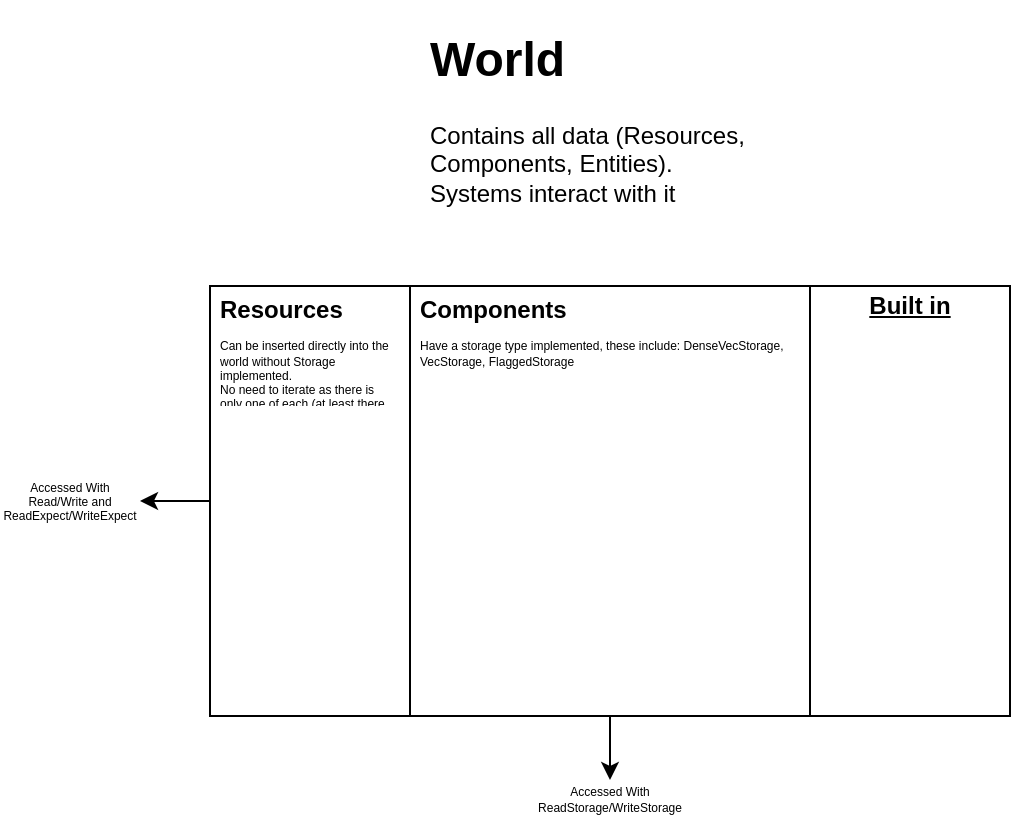 <mxfile version="13.6.2" type="github">
  <diagram id="iOvmld8MMDye9ALz8odJ" name="Page-1">
    <mxGraphModel dx="825" dy="481" grid="1" gridSize="10" guides="1" tooltips="1" connect="1" arrows="1" fold="1" page="1" pageScale="1" pageWidth="850" pageHeight="1100" math="0" shadow="0">
      <root>
        <mxCell id="0" />
        <mxCell id="1" parent="0" />
        <mxCell id="Fb1w56h0Uh3I9aH5ZNQk-17" style="edgeStyle=orthogonalEdgeStyle;rounded=0;orthogonalLoop=1;jettySize=auto;html=1;entryX=0.5;entryY=0;entryDx=0;entryDy=0;fontSize=6;" edge="1" parent="1" source="Fb1w56h0Uh3I9aH5ZNQk-1" target="Fb1w56h0Uh3I9aH5ZNQk-16">
          <mxGeometry relative="1" as="geometry" />
        </mxCell>
        <mxCell id="Fb1w56h0Uh3I9aH5ZNQk-1" value="" style="rounded=0;whiteSpace=wrap;html=1;" vertex="1" parent="1">
          <mxGeometry x="325" y="443" width="200" height="215" as="geometry" />
        </mxCell>
        <mxCell id="Fb1w56h0Uh3I9aH5ZNQk-3" value="&lt;h1&gt;World&lt;/h1&gt;&lt;div&gt;Contains all data (Resources, Components, Entities).&lt;/div&gt;&lt;div&gt;Systems interact with it&lt;br&gt;&lt;/div&gt;" style="text;html=1;strokeColor=none;fillColor=none;spacing=5;spacingTop=-20;whiteSpace=wrap;overflow=hidden;rounded=0;" vertex="1" parent="1">
          <mxGeometry x="330" y="310" width="190" height="120" as="geometry" />
        </mxCell>
        <mxCell id="Fb1w56h0Uh3I9aH5ZNQk-4" value="" style="rounded=0;whiteSpace=wrap;html=1;" vertex="1" parent="1">
          <mxGeometry x="525" y="443" width="100" height="215" as="geometry" />
        </mxCell>
        <mxCell id="Fb1w56h0Uh3I9aH5ZNQk-5" value="&lt;b&gt;&lt;u&gt;Built in&lt;br&gt;&lt;/u&gt;&lt;/b&gt;" style="text;html=1;strokeColor=none;fillColor=none;align=center;verticalAlign=middle;whiteSpace=wrap;rounded=0;" vertex="1" parent="1">
          <mxGeometry x="525" y="443" width="100" height="20" as="geometry" />
        </mxCell>
        <mxCell id="Fb1w56h0Uh3I9aH5ZNQk-15" style="edgeStyle=orthogonalEdgeStyle;rounded=0;orthogonalLoop=1;jettySize=auto;html=1;entryX=1;entryY=0.5;entryDx=0;entryDy=0;" edge="1" parent="1" source="Fb1w56h0Uh3I9aH5ZNQk-8" target="Fb1w56h0Uh3I9aH5ZNQk-14">
          <mxGeometry relative="1" as="geometry" />
        </mxCell>
        <mxCell id="Fb1w56h0Uh3I9aH5ZNQk-8" value="" style="rounded=0;whiteSpace=wrap;html=1;" vertex="1" parent="1">
          <mxGeometry x="225" y="443" width="100" height="215" as="geometry" />
        </mxCell>
        <mxCell id="Fb1w56h0Uh3I9aH5ZNQk-14" value="&lt;font style=&quot;font-size: 6px&quot;&gt;Accessed With Read/Write and ReadExpect/WriteExpect&lt;/font&gt;" style="text;html=1;strokeColor=none;fillColor=none;align=center;verticalAlign=middle;whiteSpace=wrap;rounded=0;labelPosition=center;verticalLabelPosition=middle;fontSize=6;" vertex="1" parent="1">
          <mxGeometry x="120" y="540.25" width="70" height="20.5" as="geometry" />
        </mxCell>
        <mxCell id="Fb1w56h0Uh3I9aH5ZNQk-16" value="&lt;font style=&quot;font-size: 6px&quot;&gt;Accessed With ReadStorage/WriteStorage&lt;br&gt;&lt;/font&gt;" style="text;html=1;strokeColor=none;fillColor=none;align=center;verticalAlign=middle;whiteSpace=wrap;rounded=0;labelPosition=center;verticalLabelPosition=middle;fontSize=6;" vertex="1" parent="1">
          <mxGeometry x="390" y="690" width="70" height="20.5" as="geometry" />
        </mxCell>
        <mxCell id="Fb1w56h0Uh3I9aH5ZNQk-18" value="&lt;h1&gt;Components&lt;/h1&gt;&lt;p&gt;Have a storage type implemented, these include: DenseVecStorage, VecStorage, FlaggedStorage&lt;/p&gt;&lt;p&gt;Must be iterated over to get elements.&lt;br&gt;&lt;/p&gt;" style="text;html=1;strokeColor=none;fillColor=none;spacing=5;spacingTop=-20;whiteSpace=wrap;overflow=hidden;rounded=0;fontSize=6;" vertex="1" parent="1">
          <mxGeometry x="325" y="450" width="190" height="40" as="geometry" />
        </mxCell>
        <mxCell id="Fb1w56h0Uh3I9aH5ZNQk-19" value="&lt;h1&gt;Resources&lt;/h1&gt;&lt;div&gt;Can be inserted directly into the world without Storage implemented.&lt;/div&gt;&lt;div&gt;No need to iterate as there is only one of each (at least there should only be one)&lt;br&gt;&lt;/div&gt;" style="text;html=1;strokeColor=none;fillColor=none;spacing=5;spacingTop=-20;whiteSpace=wrap;overflow=hidden;rounded=0;fontSize=6;" vertex="1" parent="1">
          <mxGeometry x="225" y="450" width="95" height="53" as="geometry" />
        </mxCell>
      </root>
    </mxGraphModel>
  </diagram>
</mxfile>
